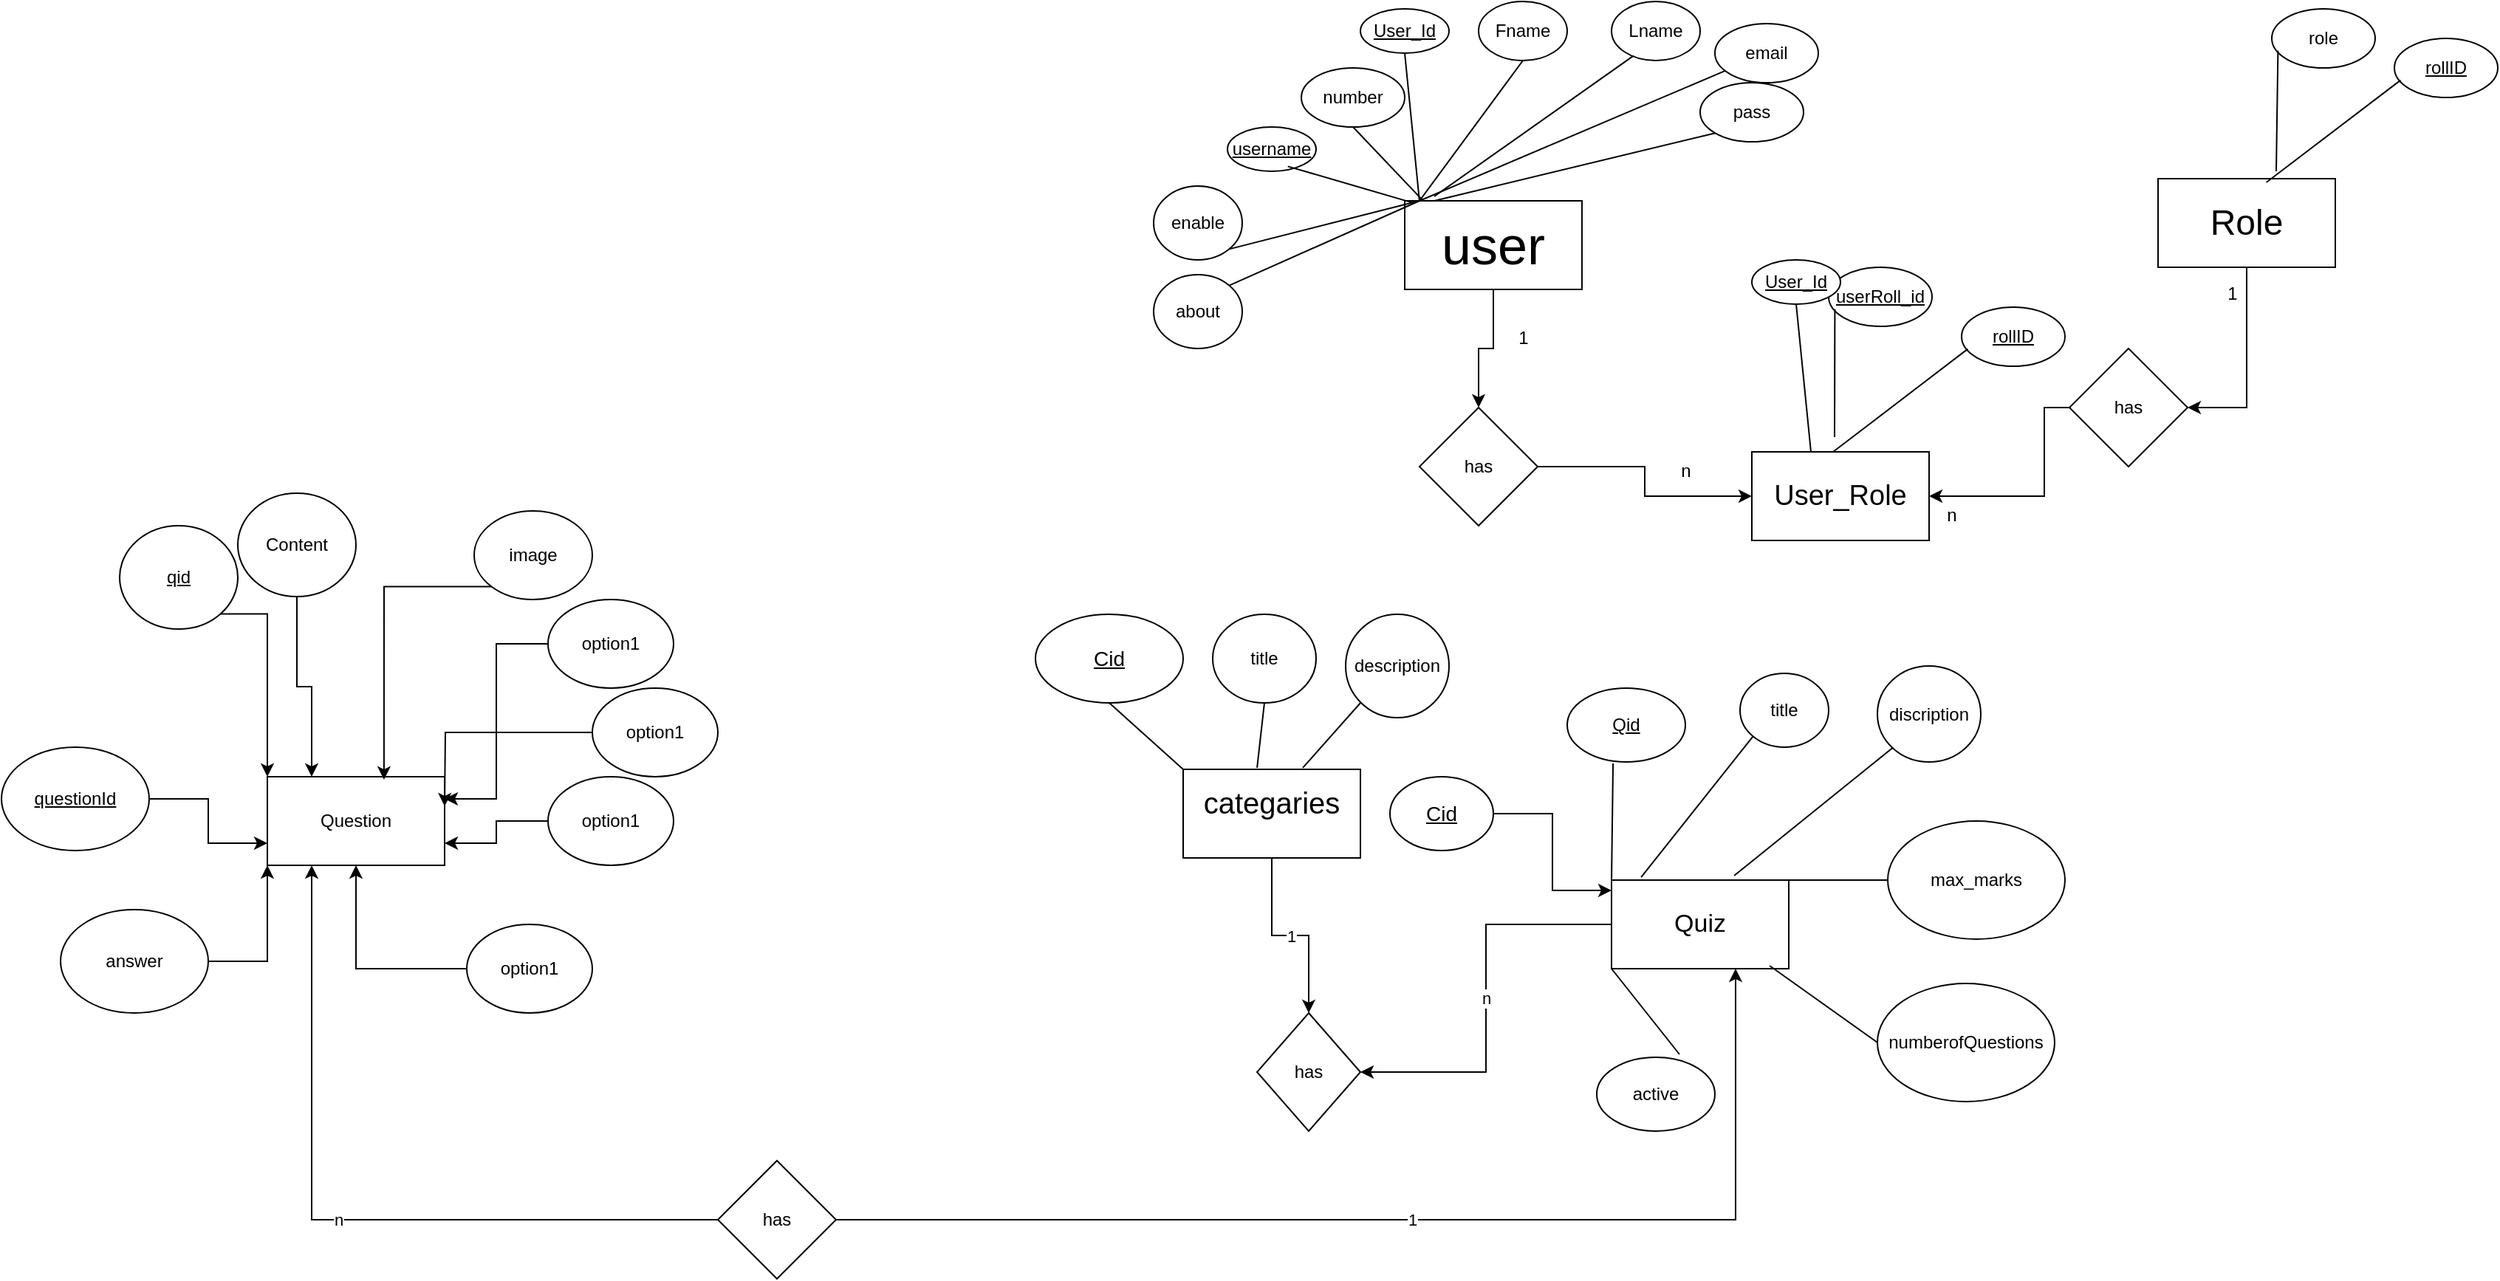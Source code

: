<mxfile version="26.2.2">
  <diagram name="Page-1" id="R6vBpZMgFeXKHMAX53NC">
    <mxGraphModel dx="3128" dy="749" grid="1" gridSize="20" guides="1" tooltips="1" connect="1" arrows="1" fold="1" page="1" pageScale="1" pageWidth="850" pageHeight="1100" math="0" shadow="0">
      <root>
        <mxCell id="0" />
        <mxCell id="1" parent="0" />
        <mxCell id="rHQkCnQgeeUwdgtuKdrH-36" value="" style="edgeStyle=orthogonalEdgeStyle;rounded=0;orthogonalLoop=1;jettySize=auto;html=1;" parent="1" source="rHQkCnQgeeUwdgtuKdrH-1" target="rHQkCnQgeeUwdgtuKdrH-35" edge="1">
          <mxGeometry relative="1" as="geometry" />
        </mxCell>
        <mxCell id="rHQkCnQgeeUwdgtuKdrH-1" value="&lt;font style=&quot;font-size: 36px;&quot;&gt;user&lt;/font&gt;" style="rounded=0;whiteSpace=wrap;html=1;" parent="1" vertex="1">
          <mxGeometry x="70" y="270" width="120" height="60" as="geometry" />
        </mxCell>
        <mxCell id="rHQkCnQgeeUwdgtuKdrH-2" value="&lt;u&gt;User_Id&lt;/u&gt;" style="ellipse;whiteSpace=wrap;html=1;" parent="1" vertex="1">
          <mxGeometry x="40" y="140" width="60" height="30" as="geometry" />
        </mxCell>
        <mxCell id="rHQkCnQgeeUwdgtuKdrH-3" value="" style="endArrow=none;html=1;rounded=0;exitX=0.5;exitY=1;exitDx=0;exitDy=0;entryX=0.083;entryY=0;entryDx=0;entryDy=0;entryPerimeter=0;" parent="1" source="rHQkCnQgeeUwdgtuKdrH-2" target="rHQkCnQgeeUwdgtuKdrH-1" edge="1">
          <mxGeometry width="50" height="50" relative="1" as="geometry">
            <mxPoint x="330" y="410" as="sourcePoint" />
            <mxPoint x="380" y="360" as="targetPoint" />
          </mxGeometry>
        </mxCell>
        <mxCell id="rHQkCnQgeeUwdgtuKdrH-4" value="Fname" style="ellipse;whiteSpace=wrap;html=1;" parent="1" vertex="1">
          <mxGeometry x="120" y="135" width="60" height="40" as="geometry" />
        </mxCell>
        <mxCell id="rHQkCnQgeeUwdgtuKdrH-5" value="Lname" style="ellipse;whiteSpace=wrap;html=1;" parent="1" vertex="1">
          <mxGeometry x="210" y="135" width="60" height="40" as="geometry" />
        </mxCell>
        <mxCell id="rHQkCnQgeeUwdgtuKdrH-6" value="pass" style="ellipse;whiteSpace=wrap;html=1;" parent="1" vertex="1">
          <mxGeometry x="270" y="190" width="70" height="40" as="geometry" />
        </mxCell>
        <mxCell id="rHQkCnQgeeUwdgtuKdrH-7" value="email" style="ellipse;whiteSpace=wrap;html=1;" parent="1" vertex="1">
          <mxGeometry x="280" y="150" width="70" height="40" as="geometry" />
        </mxCell>
        <mxCell id="rHQkCnQgeeUwdgtuKdrH-8" value="number" style="ellipse;whiteSpace=wrap;html=1;" parent="1" vertex="1">
          <mxGeometry y="180" width="70" height="40" as="geometry" />
        </mxCell>
        <mxCell id="rHQkCnQgeeUwdgtuKdrH-9" value="" style="endArrow=none;html=1;rounded=0;entryX=0.5;entryY=1;entryDx=0;entryDy=0;" parent="1" target="rHQkCnQgeeUwdgtuKdrH-4" edge="1">
          <mxGeometry width="50" height="50" relative="1" as="geometry">
            <mxPoint x="80" y="270" as="sourcePoint" />
            <mxPoint x="380" y="320" as="targetPoint" />
          </mxGeometry>
        </mxCell>
        <mxCell id="rHQkCnQgeeUwdgtuKdrH-11" value="" style="endArrow=none;html=1;rounded=0;entryX=0.25;entryY=0.917;entryDx=0;entryDy=0;entryPerimeter=0;" parent="1" target="rHQkCnQgeeUwdgtuKdrH-5" edge="1">
          <mxGeometry width="50" height="50" relative="1" as="geometry">
            <mxPoint x="90" y="267" as="sourcePoint" />
            <mxPoint x="400" y="340" as="targetPoint" />
          </mxGeometry>
        </mxCell>
        <mxCell id="rHQkCnQgeeUwdgtuKdrH-12" value="" style="endArrow=none;html=1;rounded=0;entryX=0;entryY=1;entryDx=0;entryDy=0;" parent="1" target="rHQkCnQgeeUwdgtuKdrH-6" edge="1">
          <mxGeometry width="50" height="50" relative="1" as="geometry">
            <mxPoint x="90" y="270" as="sourcePoint" />
            <mxPoint x="410" y="350" as="targetPoint" />
          </mxGeometry>
        </mxCell>
        <mxCell id="rHQkCnQgeeUwdgtuKdrH-13" value="" style="endArrow=none;html=1;rounded=0;" parent="1" target="rHQkCnQgeeUwdgtuKdrH-7" edge="1">
          <mxGeometry width="50" height="50" relative="1" as="geometry">
            <mxPoint x="80" y="270" as="sourcePoint" />
            <mxPoint x="420" y="360" as="targetPoint" />
            <Array as="points" />
          </mxGeometry>
        </mxCell>
        <mxCell id="rHQkCnQgeeUwdgtuKdrH-15" value="" style="endArrow=none;html=1;rounded=0;entryX=0.5;entryY=1;entryDx=0;entryDy=0;exitX=0.104;exitY=0;exitDx=0;exitDy=0;exitPerimeter=0;" parent="1" source="rHQkCnQgeeUwdgtuKdrH-1" target="rHQkCnQgeeUwdgtuKdrH-8" edge="1">
          <mxGeometry width="50" height="50" relative="1" as="geometry">
            <mxPoint x="330" y="370" as="sourcePoint" />
            <mxPoint x="380" y="320" as="targetPoint" />
          </mxGeometry>
        </mxCell>
        <mxCell id="rHQkCnQgeeUwdgtuKdrH-16" value="&lt;u&gt;username&lt;/u&gt;" style="ellipse;whiteSpace=wrap;html=1;" parent="1" vertex="1">
          <mxGeometry x="-50" y="220" width="60" height="30" as="geometry" />
        </mxCell>
        <mxCell id="rHQkCnQgeeUwdgtuKdrH-17" value="" style="endArrow=none;html=1;rounded=0;entryX=0.681;entryY=0.889;entryDx=0;entryDy=0;entryPerimeter=0;exitX=0.056;exitY=0.028;exitDx=0;exitDy=0;exitPerimeter=0;" parent="1" source="rHQkCnQgeeUwdgtuKdrH-1" target="rHQkCnQgeeUwdgtuKdrH-16" edge="1">
          <mxGeometry width="50" height="50" relative="1" as="geometry">
            <mxPoint x="330" y="370" as="sourcePoint" />
            <mxPoint x="380" y="320" as="targetPoint" />
          </mxGeometry>
        </mxCell>
        <mxCell id="rHQkCnQgeeUwdgtuKdrH-18" value="enable" style="ellipse;whiteSpace=wrap;html=1;" parent="1" vertex="1">
          <mxGeometry x="-100" y="260" width="60" height="50" as="geometry" />
        </mxCell>
        <mxCell id="rHQkCnQgeeUwdgtuKdrH-19" value="" style="endArrow=none;html=1;rounded=0;entryX=1;entryY=1;entryDx=0;entryDy=0;exitX=0.083;exitY=0;exitDx=0;exitDy=0;exitPerimeter=0;" parent="1" source="rHQkCnQgeeUwdgtuKdrH-1" target="rHQkCnQgeeUwdgtuKdrH-18" edge="1">
          <mxGeometry width="50" height="50" relative="1" as="geometry">
            <mxPoint x="330" y="370" as="sourcePoint" />
            <mxPoint x="380" y="320" as="targetPoint" />
          </mxGeometry>
        </mxCell>
        <mxCell id="rHQkCnQgeeUwdgtuKdrH-20" value="about" style="ellipse;whiteSpace=wrap;html=1;" parent="1" vertex="1">
          <mxGeometry x="-100" y="320" width="60" height="50" as="geometry" />
        </mxCell>
        <mxCell id="rHQkCnQgeeUwdgtuKdrH-21" value="" style="endArrow=none;html=1;rounded=0;exitX=1;exitY=0;exitDx=0;exitDy=0;" parent="1" source="rHQkCnQgeeUwdgtuKdrH-20" edge="1">
          <mxGeometry width="50" height="50" relative="1" as="geometry">
            <mxPoint x="330" y="370" as="sourcePoint" />
            <mxPoint x="80" y="270" as="targetPoint" />
          </mxGeometry>
        </mxCell>
        <mxCell id="rHQkCnQgeeUwdgtuKdrH-38" style="edgeStyle=orthogonalEdgeStyle;rounded=0;orthogonalLoop=1;jettySize=auto;html=1;entryX=1;entryY=0.5;entryDx=0;entryDy=0;" parent="1" source="rHQkCnQgeeUwdgtuKdrH-40" target="rHQkCnQgeeUwdgtuKdrH-27" edge="1">
          <mxGeometry relative="1" as="geometry">
            <Array as="points">
              <mxPoint x="503" y="410" />
              <mxPoint x="503" y="470" />
            </Array>
          </mxGeometry>
        </mxCell>
        <mxCell id="rHQkCnQgeeUwdgtuKdrH-22" value="&lt;font style=&quot;font-size: 24px;&quot;&gt;Role&lt;/font&gt;" style="rounded=0;whiteSpace=wrap;html=1;" parent="1" vertex="1">
          <mxGeometry x="580" y="255" width="120" height="60" as="geometry" />
        </mxCell>
        <mxCell id="rHQkCnQgeeUwdgtuKdrH-23" value="&lt;u&gt;rollID&lt;/u&gt;" style="ellipse;whiteSpace=wrap;html=1;" parent="1" vertex="1">
          <mxGeometry x="740" y="160" width="70" height="40" as="geometry" />
        </mxCell>
        <mxCell id="rHQkCnQgeeUwdgtuKdrH-24" value="" style="endArrow=none;html=1;rounded=0;entryX=0.06;entryY=0.708;entryDx=0;entryDy=0;entryPerimeter=0;exitX=0.611;exitY=0.042;exitDx=0;exitDy=0;exitPerimeter=0;" parent="1" source="rHQkCnQgeeUwdgtuKdrH-22" target="rHQkCnQgeeUwdgtuKdrH-23" edge="1">
          <mxGeometry width="50" height="50" relative="1" as="geometry">
            <mxPoint x="330" y="370" as="sourcePoint" />
            <mxPoint x="380" y="320" as="targetPoint" />
          </mxGeometry>
        </mxCell>
        <mxCell id="rHQkCnQgeeUwdgtuKdrH-25" value="role" style="ellipse;whiteSpace=wrap;html=1;" parent="1" vertex="1">
          <mxGeometry x="657" y="140" width="70" height="40" as="geometry" />
        </mxCell>
        <mxCell id="rHQkCnQgeeUwdgtuKdrH-26" value="" style="endArrow=none;html=1;rounded=0;entryX=0.06;entryY=0.708;entryDx=0;entryDy=0;entryPerimeter=0;" parent="1" target="rHQkCnQgeeUwdgtuKdrH-25" edge="1">
          <mxGeometry width="50" height="50" relative="1" as="geometry">
            <mxPoint x="660" y="250" as="sourcePoint" />
            <mxPoint x="297" y="300" as="targetPoint" />
          </mxGeometry>
        </mxCell>
        <mxCell id="rHQkCnQgeeUwdgtuKdrH-27" value="&lt;font style=&quot;font-size: 19px;&quot;&gt;User_Role&lt;/font&gt;" style="rounded=0;whiteSpace=wrap;html=1;" parent="1" vertex="1">
          <mxGeometry x="305" y="440" width="120" height="60" as="geometry" />
        </mxCell>
        <mxCell id="rHQkCnQgeeUwdgtuKdrH-28" value="&lt;u&gt;rollID&lt;/u&gt;" style="ellipse;whiteSpace=wrap;html=1;" parent="1" vertex="1">
          <mxGeometry x="447" y="342" width="70" height="40" as="geometry" />
        </mxCell>
        <mxCell id="rHQkCnQgeeUwdgtuKdrH-29" value="" style="endArrow=none;html=1;rounded=0;entryX=0.06;entryY=0.708;entryDx=0;entryDy=0;entryPerimeter=0;exitX=0.611;exitY=0.042;exitDx=0;exitDy=0;exitPerimeter=0;" parent="1" target="rHQkCnQgeeUwdgtuKdrH-28" edge="1">
          <mxGeometry width="50" height="50" relative="1" as="geometry">
            <mxPoint x="360" y="440" as="sourcePoint" />
            <mxPoint x="87" y="502" as="targetPoint" />
          </mxGeometry>
        </mxCell>
        <mxCell id="rHQkCnQgeeUwdgtuKdrH-31" value="&lt;u&gt;userRoll_id&lt;/u&gt;" style="ellipse;whiteSpace=wrap;html=1;" parent="1" vertex="1">
          <mxGeometry x="357" y="315" width="70" height="40" as="geometry" />
        </mxCell>
        <mxCell id="rHQkCnQgeeUwdgtuKdrH-32" value="" style="endArrow=none;html=1;rounded=0;entryX=0.06;entryY=0.708;entryDx=0;entryDy=0;entryPerimeter=0;" parent="1" target="rHQkCnQgeeUwdgtuKdrH-31" edge="1">
          <mxGeometry width="50" height="50" relative="1" as="geometry">
            <mxPoint x="361" y="430" as="sourcePoint" />
            <mxPoint x="-3" y="475" as="targetPoint" />
          </mxGeometry>
        </mxCell>
        <mxCell id="rHQkCnQgeeUwdgtuKdrH-33" value="&lt;u&gt;User_Id&lt;/u&gt;" style="ellipse;whiteSpace=wrap;html=1;" parent="1" vertex="1">
          <mxGeometry x="305" y="310" width="60" height="30" as="geometry" />
        </mxCell>
        <mxCell id="rHQkCnQgeeUwdgtuKdrH-34" value="" style="endArrow=none;html=1;rounded=0;exitX=0.5;exitY=1;exitDx=0;exitDy=0;entryX=0.083;entryY=0;entryDx=0;entryDy=0;entryPerimeter=0;" parent="1" source="rHQkCnQgeeUwdgtuKdrH-33" edge="1">
          <mxGeometry width="50" height="50" relative="1" as="geometry">
            <mxPoint x="595" y="580" as="sourcePoint" />
            <mxPoint x="345" y="440" as="targetPoint" />
          </mxGeometry>
        </mxCell>
        <mxCell id="rHQkCnQgeeUwdgtuKdrH-37" style="edgeStyle=orthogonalEdgeStyle;rounded=0;orthogonalLoop=1;jettySize=auto;html=1;entryX=0;entryY=0.5;entryDx=0;entryDy=0;" parent="1" source="rHQkCnQgeeUwdgtuKdrH-35" target="rHQkCnQgeeUwdgtuKdrH-27" edge="1">
          <mxGeometry relative="1" as="geometry" />
        </mxCell>
        <mxCell id="rHQkCnQgeeUwdgtuKdrH-35" value="has" style="rhombus;whiteSpace=wrap;html=1;" parent="1" vertex="1">
          <mxGeometry x="80" y="410" width="80" height="80" as="geometry" />
        </mxCell>
        <mxCell id="rHQkCnQgeeUwdgtuKdrH-39" value="" style="edgeStyle=orthogonalEdgeStyle;rounded=0;orthogonalLoop=1;jettySize=auto;html=1;entryX=1;entryY=0.5;entryDx=0;entryDy=0;" parent="1" source="rHQkCnQgeeUwdgtuKdrH-22" target="rHQkCnQgeeUwdgtuKdrH-40" edge="1">
          <mxGeometry relative="1" as="geometry">
            <mxPoint x="640" y="315" as="sourcePoint" />
            <mxPoint x="425" y="470" as="targetPoint" />
            <Array as="points">
              <mxPoint x="640" y="410" />
            </Array>
          </mxGeometry>
        </mxCell>
        <mxCell id="rHQkCnQgeeUwdgtuKdrH-40" value="has" style="rhombus;whiteSpace=wrap;html=1;" parent="1" vertex="1">
          <mxGeometry x="520" y="370" width="80" height="80" as="geometry" />
        </mxCell>
        <mxCell id="rHQkCnQgeeUwdgtuKdrH-41" value="1" style="text;html=1;align=center;verticalAlign=middle;resizable=0;points=[];autosize=1;strokeColor=none;fillColor=none;" parent="1" vertex="1">
          <mxGeometry x="135" y="348" width="30" height="30" as="geometry" />
        </mxCell>
        <mxCell id="rHQkCnQgeeUwdgtuKdrH-42" value="n" style="text;html=1;align=center;verticalAlign=middle;resizable=0;points=[];autosize=1;strokeColor=none;fillColor=none;" parent="1" vertex="1">
          <mxGeometry x="245" y="438" width="30" height="30" as="geometry" />
        </mxCell>
        <mxCell id="rHQkCnQgeeUwdgtuKdrH-43" value="1" style="text;html=1;align=center;verticalAlign=middle;resizable=0;points=[];autosize=1;strokeColor=none;fillColor=none;" parent="1" vertex="1">
          <mxGeometry x="615" y="318" width="30" height="30" as="geometry" />
        </mxCell>
        <mxCell id="rHQkCnQgeeUwdgtuKdrH-44" value="n" style="text;html=1;align=center;verticalAlign=middle;resizable=0;points=[];autosize=1;strokeColor=none;fillColor=none;" parent="1" vertex="1">
          <mxGeometry x="425" y="468" width="30" height="30" as="geometry" />
        </mxCell>
        <mxCell id="YLv3QDMawcllip28iQnX-24" value="1" style="edgeStyle=orthogonalEdgeStyle;rounded=0;orthogonalLoop=1;jettySize=auto;html=1;exitX=0.5;exitY=1;exitDx=0;exitDy=0;" edge="1" parent="1" source="YLv3QDMawcllip28iQnX-1" target="YLv3QDMawcllip28iQnX-22">
          <mxGeometry relative="1" as="geometry" />
        </mxCell>
        <mxCell id="YLv3QDMawcllip28iQnX-1" value="&lt;font style=&quot;font-size: 20px;&quot;&gt;categaries&lt;/font&gt;&lt;div&gt;&lt;br&gt;&lt;/div&gt;" style="rounded=0;whiteSpace=wrap;html=1;" vertex="1" parent="1">
          <mxGeometry x="-80" y="655" width="120" height="60" as="geometry" />
        </mxCell>
        <mxCell id="YLv3QDMawcllip28iQnX-2" value="&lt;u&gt;&lt;font style=&quot;font-size: 14px;&quot;&gt;Cid&lt;/font&gt;&lt;/u&gt;" style="ellipse;whiteSpace=wrap;html=1;" vertex="1" parent="1">
          <mxGeometry x="-180" y="550" width="100" height="60" as="geometry" />
        </mxCell>
        <mxCell id="YLv3QDMawcllip28iQnX-3" value="" style="endArrow=none;html=1;rounded=0;entryX=0.5;entryY=1;entryDx=0;entryDy=0;exitX=0;exitY=0;exitDx=0;exitDy=0;" edge="1" parent="1" source="YLv3QDMawcllip28iQnX-1" target="YLv3QDMawcllip28iQnX-2">
          <mxGeometry width="50" height="50" relative="1" as="geometry">
            <mxPoint x="220" y="610" as="sourcePoint" />
            <mxPoint x="270" y="560" as="targetPoint" />
          </mxGeometry>
        </mxCell>
        <mxCell id="YLv3QDMawcllip28iQnX-4" value="title" style="ellipse;whiteSpace=wrap;html=1;" vertex="1" parent="1">
          <mxGeometry x="-60" y="550" width="70" height="60" as="geometry" />
        </mxCell>
        <mxCell id="YLv3QDMawcllip28iQnX-5" value="description" style="ellipse;whiteSpace=wrap;html=1;" vertex="1" parent="1">
          <mxGeometry x="30" y="550" width="70" height="70" as="geometry" />
        </mxCell>
        <mxCell id="YLv3QDMawcllip28iQnX-23" value="n" style="edgeStyle=orthogonalEdgeStyle;rounded=0;orthogonalLoop=1;jettySize=auto;html=1;entryX=1;entryY=0.5;entryDx=0;entryDy=0;" edge="1" parent="1" source="YLv3QDMawcllip28iQnX-6" target="YLv3QDMawcllip28iQnX-22">
          <mxGeometry relative="1" as="geometry" />
        </mxCell>
        <mxCell id="YLv3QDMawcllip28iQnX-6" value="&lt;font style=&quot;font-size: 17px;&quot;&gt;Quiz&lt;/font&gt;" style="rounded=0;whiteSpace=wrap;html=1;" vertex="1" parent="1">
          <mxGeometry x="210" y="730" width="120" height="60" as="geometry" />
        </mxCell>
        <mxCell id="YLv3QDMawcllip28iQnX-7" value="" style="endArrow=none;html=1;rounded=0;entryX=0.5;entryY=1;entryDx=0;entryDy=0;exitX=0.417;exitY=-0.017;exitDx=0;exitDy=0;exitPerimeter=0;" edge="1" parent="1" source="YLv3QDMawcllip28iQnX-1" target="YLv3QDMawcllip28iQnX-4">
          <mxGeometry width="50" height="50" relative="1" as="geometry">
            <mxPoint x="220" y="600" as="sourcePoint" />
            <mxPoint x="270" y="550" as="targetPoint" />
            <Array as="points" />
          </mxGeometry>
        </mxCell>
        <mxCell id="YLv3QDMawcllip28iQnX-8" value="" style="endArrow=none;html=1;rounded=0;entryX=0;entryY=1;entryDx=0;entryDy=0;exitX=0.675;exitY=-0.017;exitDx=0;exitDy=0;exitPerimeter=0;" edge="1" parent="1" source="YLv3QDMawcllip28iQnX-1" target="YLv3QDMawcllip28iQnX-5">
          <mxGeometry width="50" height="50" relative="1" as="geometry">
            <mxPoint x="220" y="600" as="sourcePoint" />
            <mxPoint x="270" y="550" as="targetPoint" />
          </mxGeometry>
        </mxCell>
        <mxCell id="YLv3QDMawcllip28iQnX-9" value="&lt;u&gt;Qid&lt;/u&gt;" style="ellipse;whiteSpace=wrap;html=1;" vertex="1" parent="1">
          <mxGeometry x="180" y="600" width="80" height="50" as="geometry" />
        </mxCell>
        <mxCell id="YLv3QDMawcllip28iQnX-10" value="title" style="ellipse;whiteSpace=wrap;html=1;" vertex="1" parent="1">
          <mxGeometry x="297" y="590" width="60" height="50" as="geometry" />
        </mxCell>
        <mxCell id="YLv3QDMawcllip28iQnX-11" value="" style="endArrow=none;html=1;rounded=0;entryX=0.388;entryY=1.02;entryDx=0;entryDy=0;entryPerimeter=0;exitX=0;exitY=0;exitDx=0;exitDy=0;" edge="1" parent="1" source="YLv3QDMawcllip28iQnX-6" target="YLv3QDMawcllip28iQnX-9">
          <mxGeometry width="50" height="50" relative="1" as="geometry">
            <mxPoint x="220" y="600" as="sourcePoint" />
            <mxPoint x="270" y="550" as="targetPoint" />
          </mxGeometry>
        </mxCell>
        <mxCell id="YLv3QDMawcllip28iQnX-12" value="" style="endArrow=none;html=1;rounded=0;entryX=0;entryY=1;entryDx=0;entryDy=0;exitX=0.167;exitY=-0.033;exitDx=0;exitDy=0;exitPerimeter=0;" edge="1" parent="1" source="YLv3QDMawcllip28iQnX-6" target="YLv3QDMawcllip28iQnX-10">
          <mxGeometry width="50" height="50" relative="1" as="geometry">
            <mxPoint x="220" y="600" as="sourcePoint" />
            <mxPoint x="270" y="550" as="targetPoint" />
          </mxGeometry>
        </mxCell>
        <mxCell id="YLv3QDMawcllip28iQnX-13" value="discription" style="ellipse;whiteSpace=wrap;html=1;" vertex="1" parent="1">
          <mxGeometry x="390" y="585" width="70" height="65" as="geometry" />
        </mxCell>
        <mxCell id="YLv3QDMawcllip28iQnX-14" value="" style="endArrow=none;html=1;rounded=0;entryX=0;entryY=1;entryDx=0;entryDy=0;exitX=0.692;exitY=-0.05;exitDx=0;exitDy=0;exitPerimeter=0;" edge="1" parent="1" source="YLv3QDMawcllip28iQnX-6" target="YLv3QDMawcllip28iQnX-13">
          <mxGeometry width="50" height="50" relative="1" as="geometry">
            <mxPoint x="220" y="600" as="sourcePoint" />
            <mxPoint x="270" y="550" as="targetPoint" />
          </mxGeometry>
        </mxCell>
        <mxCell id="YLv3QDMawcllip28iQnX-15" value="max_marks" style="ellipse;whiteSpace=wrap;html=1;" vertex="1" parent="1">
          <mxGeometry x="397" y="690" width="120" height="80" as="geometry" />
        </mxCell>
        <mxCell id="YLv3QDMawcllip28iQnX-16" value="" style="endArrow=none;html=1;rounded=0;entryX=0;entryY=0.5;entryDx=0;entryDy=0;exitX=1;exitY=0;exitDx=0;exitDy=0;" edge="1" parent="1" source="YLv3QDMawcllip28iQnX-6" target="YLv3QDMawcllip28iQnX-15">
          <mxGeometry width="50" height="50" relative="1" as="geometry">
            <mxPoint x="220" y="600" as="sourcePoint" />
            <mxPoint x="270" y="550" as="targetPoint" />
          </mxGeometry>
        </mxCell>
        <mxCell id="YLv3QDMawcllip28iQnX-17" value="numberofQuestions" style="ellipse;whiteSpace=wrap;html=1;" vertex="1" parent="1">
          <mxGeometry x="390" y="800" width="120" height="80" as="geometry" />
        </mxCell>
        <mxCell id="YLv3QDMawcllip28iQnX-19" value="" style="endArrow=none;html=1;rounded=0;entryX=0;entryY=0.5;entryDx=0;entryDy=0;exitX=0.892;exitY=0.967;exitDx=0;exitDy=0;exitPerimeter=0;" edge="1" parent="1" source="YLv3QDMawcllip28iQnX-6" target="YLv3QDMawcllip28iQnX-17">
          <mxGeometry width="50" height="50" relative="1" as="geometry">
            <mxPoint x="220" y="600" as="sourcePoint" />
            <mxPoint x="270" y="550" as="targetPoint" />
          </mxGeometry>
        </mxCell>
        <mxCell id="YLv3QDMawcllip28iQnX-20" value="active" style="ellipse;whiteSpace=wrap;html=1;" vertex="1" parent="1">
          <mxGeometry x="200" y="850" width="80" height="50" as="geometry" />
        </mxCell>
        <mxCell id="YLv3QDMawcllip28iQnX-21" value="" style="endArrow=none;html=1;rounded=0;entryX=0;entryY=1;entryDx=0;entryDy=0;exitX=0.7;exitY=-0.04;exitDx=0;exitDy=0;exitPerimeter=0;" edge="1" parent="1" source="YLv3QDMawcllip28iQnX-20" target="YLv3QDMawcllip28iQnX-6">
          <mxGeometry width="50" height="50" relative="1" as="geometry">
            <mxPoint x="220" y="600" as="sourcePoint" />
            <mxPoint x="270" y="550" as="targetPoint" />
          </mxGeometry>
        </mxCell>
        <mxCell id="YLv3QDMawcllip28iQnX-22" value="has" style="rhombus;whiteSpace=wrap;html=1;" vertex="1" parent="1">
          <mxGeometry x="-30" y="820" width="70" height="80" as="geometry" />
        </mxCell>
        <mxCell id="YLv3QDMawcllip28iQnX-25" value="&lt;u&gt;&lt;font style=&quot;font-size: 14px;&quot;&gt;Cid&lt;/font&gt;&lt;/u&gt;" style="ellipse;whiteSpace=wrap;html=1;" vertex="1" parent="1">
          <mxGeometry x="60" y="660" width="70" height="50" as="geometry" />
        </mxCell>
        <mxCell id="YLv3QDMawcllip28iQnX-26" style="edgeStyle=orthogonalEdgeStyle;rounded=0;orthogonalLoop=1;jettySize=auto;html=1;entryX=0;entryY=0.117;entryDx=0;entryDy=0;entryPerimeter=0;" edge="1" parent="1" source="YLv3QDMawcllip28iQnX-25" target="YLv3QDMawcllip28iQnX-6">
          <mxGeometry relative="1" as="geometry" />
        </mxCell>
        <mxCell id="YLv3QDMawcllip28iQnX-27" value="Question" style="rounded=0;whiteSpace=wrap;html=1;" vertex="1" parent="1">
          <mxGeometry x="-700" y="660" width="120" height="60" as="geometry" />
        </mxCell>
        <mxCell id="YLv3QDMawcllip28iQnX-29" style="edgeStyle=orthogonalEdgeStyle;rounded=0;orthogonalLoop=1;jettySize=auto;html=1;exitX=1;exitY=1;exitDx=0;exitDy=0;entryX=0;entryY=0;entryDx=0;entryDy=0;" edge="1" parent="1" source="YLv3QDMawcllip28iQnX-28" target="YLv3QDMawcllip28iQnX-27">
          <mxGeometry relative="1" as="geometry" />
        </mxCell>
        <mxCell id="YLv3QDMawcllip28iQnX-28" value="&lt;u&gt;qid&lt;/u&gt;" style="ellipse;whiteSpace=wrap;html=1;" vertex="1" parent="1">
          <mxGeometry x="-800" y="490" width="80" height="70" as="geometry" />
        </mxCell>
        <mxCell id="YLv3QDMawcllip28iQnX-32" style="edgeStyle=orthogonalEdgeStyle;rounded=0;orthogonalLoop=1;jettySize=auto;html=1;entryX=0.25;entryY=0;entryDx=0;entryDy=0;" edge="1" parent="1" source="YLv3QDMawcllip28iQnX-30" target="YLv3QDMawcllip28iQnX-27">
          <mxGeometry relative="1" as="geometry" />
        </mxCell>
        <mxCell id="YLv3QDMawcllip28iQnX-30" value="Content" style="ellipse;whiteSpace=wrap;html=1;" vertex="1" parent="1">
          <mxGeometry x="-720" y="468" width="80" height="70" as="geometry" />
        </mxCell>
        <mxCell id="YLv3QDMawcllip28iQnX-31" value="image" style="ellipse;whiteSpace=wrap;html=1;" vertex="1" parent="1">
          <mxGeometry x="-560" y="480" width="80" height="60" as="geometry" />
        </mxCell>
        <mxCell id="YLv3QDMawcllip28iQnX-33" style="edgeStyle=orthogonalEdgeStyle;rounded=0;orthogonalLoop=1;jettySize=auto;html=1;entryX=0.658;entryY=0.033;entryDx=0;entryDy=0;entryPerimeter=0;exitX=0;exitY=1;exitDx=0;exitDy=0;" edge="1" parent="1" source="YLv3QDMawcllip28iQnX-31" target="YLv3QDMawcllip28iQnX-27">
          <mxGeometry relative="1" as="geometry" />
        </mxCell>
        <mxCell id="YLv3QDMawcllip28iQnX-39" style="edgeStyle=orthogonalEdgeStyle;rounded=0;orthogonalLoop=1;jettySize=auto;html=1;entryX=1;entryY=0.25;entryDx=0;entryDy=0;" edge="1" parent="1" source="YLv3QDMawcllip28iQnX-35" target="YLv3QDMawcllip28iQnX-27">
          <mxGeometry relative="1" as="geometry" />
        </mxCell>
        <mxCell id="YLv3QDMawcllip28iQnX-35" value="option1" style="ellipse;whiteSpace=wrap;html=1;" vertex="1" parent="1">
          <mxGeometry x="-510" y="540" width="85" height="60" as="geometry" />
        </mxCell>
        <mxCell id="YLv3QDMawcllip28iQnX-40" style="edgeStyle=orthogonalEdgeStyle;rounded=0;orthogonalLoop=1;jettySize=auto;html=1;" edge="1" parent="1" source="YLv3QDMawcllip28iQnX-36">
          <mxGeometry relative="1" as="geometry">
            <mxPoint x="-580" y="680" as="targetPoint" />
          </mxGeometry>
        </mxCell>
        <mxCell id="YLv3QDMawcllip28iQnX-36" value="option1" style="ellipse;whiteSpace=wrap;html=1;" vertex="1" parent="1">
          <mxGeometry x="-480" y="600" width="85" height="60" as="geometry" />
        </mxCell>
        <mxCell id="YLv3QDMawcllip28iQnX-41" style="edgeStyle=orthogonalEdgeStyle;rounded=0;orthogonalLoop=1;jettySize=auto;html=1;exitX=0;exitY=0.5;exitDx=0;exitDy=0;entryX=1;entryY=0.75;entryDx=0;entryDy=0;" edge="1" parent="1" source="YLv3QDMawcllip28iQnX-37" target="YLv3QDMawcllip28iQnX-27">
          <mxGeometry relative="1" as="geometry" />
        </mxCell>
        <mxCell id="YLv3QDMawcllip28iQnX-37" value="option1" style="ellipse;whiteSpace=wrap;html=1;" vertex="1" parent="1">
          <mxGeometry x="-510" y="660" width="85" height="60" as="geometry" />
        </mxCell>
        <mxCell id="YLv3QDMawcllip28iQnX-42" style="edgeStyle=orthogonalEdgeStyle;rounded=0;orthogonalLoop=1;jettySize=auto;html=1;exitX=0;exitY=0.5;exitDx=0;exitDy=0;" edge="1" parent="1" source="YLv3QDMawcllip28iQnX-38" target="YLv3QDMawcllip28iQnX-27">
          <mxGeometry relative="1" as="geometry" />
        </mxCell>
        <mxCell id="YLv3QDMawcllip28iQnX-38" value="option1" style="ellipse;whiteSpace=wrap;html=1;" vertex="1" parent="1">
          <mxGeometry x="-565" y="760" width="85" height="60" as="geometry" />
        </mxCell>
        <mxCell id="YLv3QDMawcllip28iQnX-44" style="edgeStyle=orthogonalEdgeStyle;rounded=0;orthogonalLoop=1;jettySize=auto;html=1;entryX=0;entryY=1;entryDx=0;entryDy=0;" edge="1" parent="1" source="YLv3QDMawcllip28iQnX-43" target="YLv3QDMawcllip28iQnX-27">
          <mxGeometry relative="1" as="geometry" />
        </mxCell>
        <mxCell id="YLv3QDMawcllip28iQnX-43" value="answer" style="ellipse;whiteSpace=wrap;html=1;" vertex="1" parent="1">
          <mxGeometry x="-840" y="750" width="100" height="70" as="geometry" />
        </mxCell>
        <mxCell id="YLv3QDMawcllip28iQnX-46" style="edgeStyle=orthogonalEdgeStyle;rounded=0;orthogonalLoop=1;jettySize=auto;html=1;exitX=1;exitY=0.5;exitDx=0;exitDy=0;entryX=0;entryY=0.75;entryDx=0;entryDy=0;" edge="1" parent="1" source="YLv3QDMawcllip28iQnX-45" target="YLv3QDMawcllip28iQnX-27">
          <mxGeometry relative="1" as="geometry" />
        </mxCell>
        <mxCell id="YLv3QDMawcllip28iQnX-45" value="&lt;u&gt;questionId&lt;/u&gt;" style="ellipse;whiteSpace=wrap;html=1;" vertex="1" parent="1">
          <mxGeometry x="-880" y="640" width="100" height="70" as="geometry" />
        </mxCell>
        <mxCell id="YLv3QDMawcllip28iQnX-48" value="n" style="edgeStyle=orthogonalEdgeStyle;rounded=0;orthogonalLoop=1;jettySize=auto;html=1;entryX=0.25;entryY=1;entryDx=0;entryDy=0;" edge="1" parent="1" source="YLv3QDMawcllip28iQnX-47" target="YLv3QDMawcllip28iQnX-27">
          <mxGeometry relative="1" as="geometry" />
        </mxCell>
        <mxCell id="YLv3QDMawcllip28iQnX-47" value="has" style="rhombus;whiteSpace=wrap;html=1;" vertex="1" parent="1">
          <mxGeometry x="-395" y="920" width="80" height="80" as="geometry" />
        </mxCell>
        <mxCell id="YLv3QDMawcllip28iQnX-49" value="1" style="edgeStyle=orthogonalEdgeStyle;rounded=0;orthogonalLoop=1;jettySize=auto;html=1;exitX=1;exitY=0.5;exitDx=0;exitDy=0;entryX=0.7;entryY=1;entryDx=0;entryDy=0;entryPerimeter=0;" edge="1" parent="1" source="YLv3QDMawcllip28iQnX-47" target="YLv3QDMawcllip28iQnX-6">
          <mxGeometry relative="1" as="geometry" />
        </mxCell>
      </root>
    </mxGraphModel>
  </diagram>
</mxfile>
